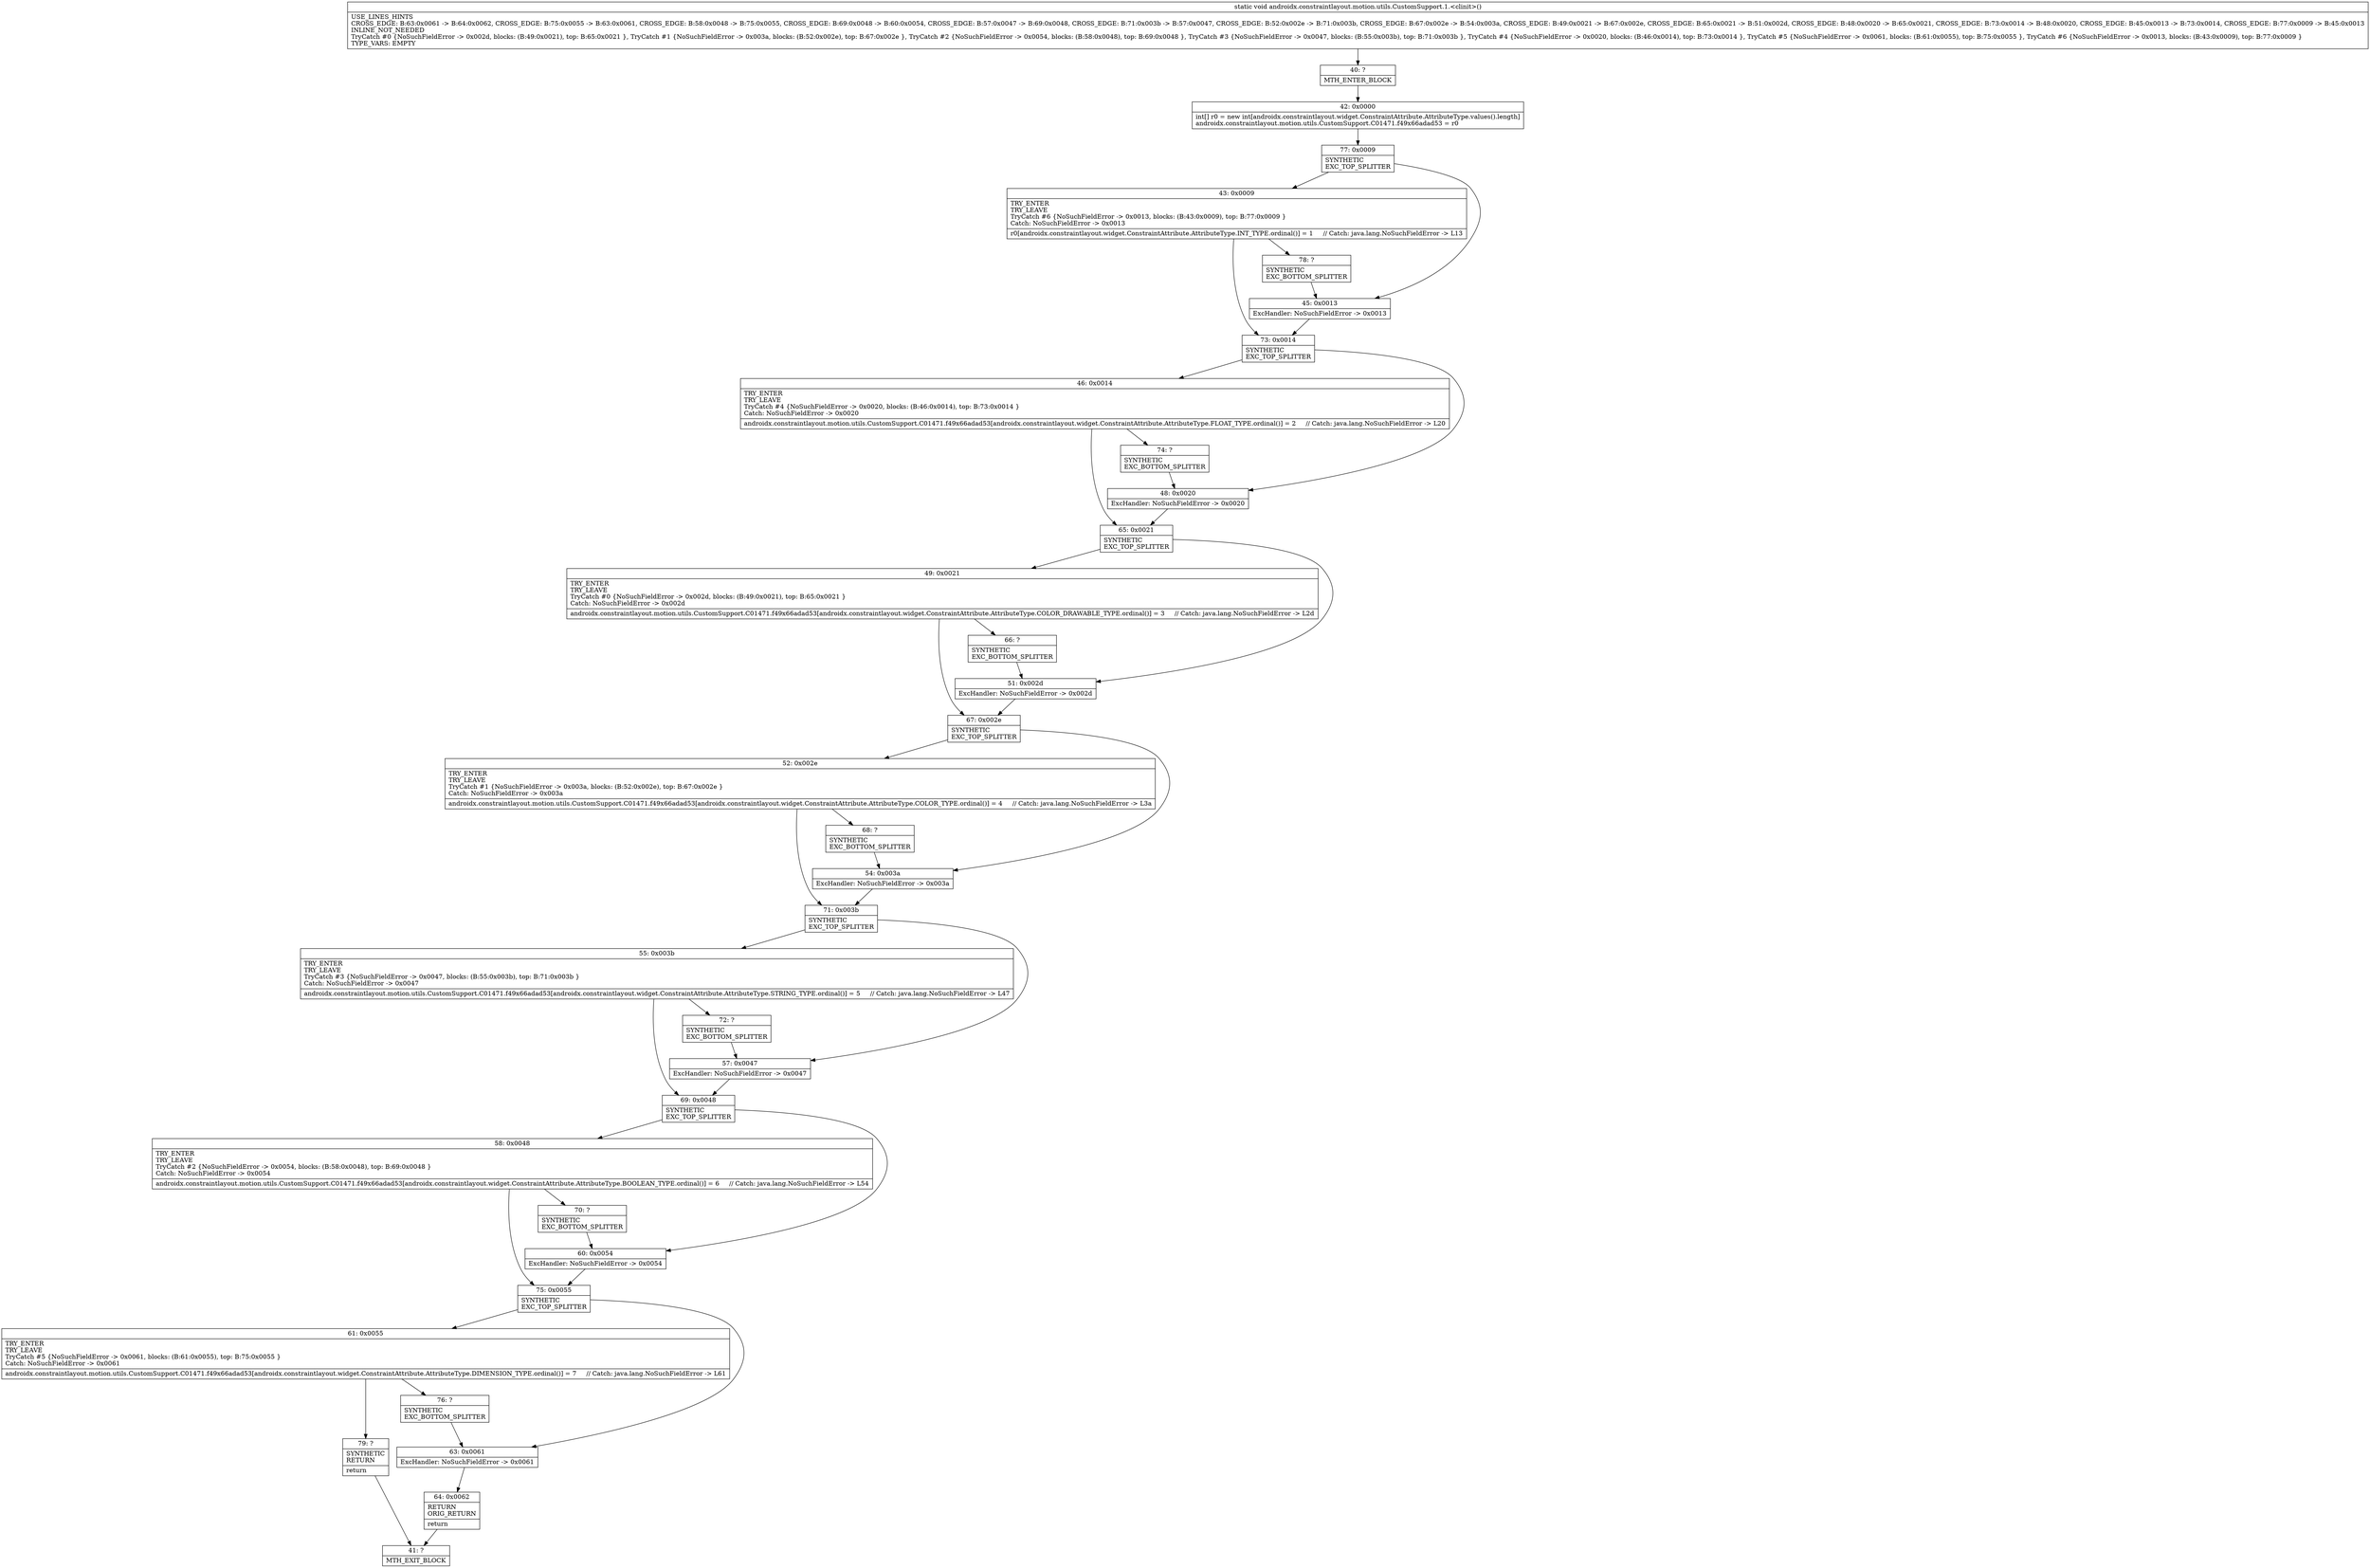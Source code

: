 digraph "CFG forandroidx.constraintlayout.motion.utils.CustomSupport.1.\<clinit\>()V" {
Node_40 [shape=record,label="{40\:\ ?|MTH_ENTER_BLOCK\l}"];
Node_42 [shape=record,label="{42\:\ 0x0000|int[] r0 = new int[androidx.constraintlayout.widget.ConstraintAttribute.AttributeType.values().length]\landroidx.constraintlayout.motion.utils.CustomSupport.C01471.f49x66adad53 = r0\l}"];
Node_77 [shape=record,label="{77\:\ 0x0009|SYNTHETIC\lEXC_TOP_SPLITTER\l}"];
Node_43 [shape=record,label="{43\:\ 0x0009|TRY_ENTER\lTRY_LEAVE\lTryCatch #6 \{NoSuchFieldError \-\> 0x0013, blocks: (B:43:0x0009), top: B:77:0x0009 \}\lCatch: NoSuchFieldError \-\> 0x0013\l|r0[androidx.constraintlayout.widget.ConstraintAttribute.AttributeType.INT_TYPE.ordinal()] = 1     \/\/ Catch: java.lang.NoSuchFieldError \-\> L13\l}"];
Node_73 [shape=record,label="{73\:\ 0x0014|SYNTHETIC\lEXC_TOP_SPLITTER\l}"];
Node_46 [shape=record,label="{46\:\ 0x0014|TRY_ENTER\lTRY_LEAVE\lTryCatch #4 \{NoSuchFieldError \-\> 0x0020, blocks: (B:46:0x0014), top: B:73:0x0014 \}\lCatch: NoSuchFieldError \-\> 0x0020\l|androidx.constraintlayout.motion.utils.CustomSupport.C01471.f49x66adad53[androidx.constraintlayout.widget.ConstraintAttribute.AttributeType.FLOAT_TYPE.ordinal()] = 2     \/\/ Catch: java.lang.NoSuchFieldError \-\> L20\l}"];
Node_65 [shape=record,label="{65\:\ 0x0021|SYNTHETIC\lEXC_TOP_SPLITTER\l}"];
Node_49 [shape=record,label="{49\:\ 0x0021|TRY_ENTER\lTRY_LEAVE\lTryCatch #0 \{NoSuchFieldError \-\> 0x002d, blocks: (B:49:0x0021), top: B:65:0x0021 \}\lCatch: NoSuchFieldError \-\> 0x002d\l|androidx.constraintlayout.motion.utils.CustomSupport.C01471.f49x66adad53[androidx.constraintlayout.widget.ConstraintAttribute.AttributeType.COLOR_DRAWABLE_TYPE.ordinal()] = 3     \/\/ Catch: java.lang.NoSuchFieldError \-\> L2d\l}"];
Node_66 [shape=record,label="{66\:\ ?|SYNTHETIC\lEXC_BOTTOM_SPLITTER\l}"];
Node_67 [shape=record,label="{67\:\ 0x002e|SYNTHETIC\lEXC_TOP_SPLITTER\l}"];
Node_52 [shape=record,label="{52\:\ 0x002e|TRY_ENTER\lTRY_LEAVE\lTryCatch #1 \{NoSuchFieldError \-\> 0x003a, blocks: (B:52:0x002e), top: B:67:0x002e \}\lCatch: NoSuchFieldError \-\> 0x003a\l|androidx.constraintlayout.motion.utils.CustomSupport.C01471.f49x66adad53[androidx.constraintlayout.widget.ConstraintAttribute.AttributeType.COLOR_TYPE.ordinal()] = 4     \/\/ Catch: java.lang.NoSuchFieldError \-\> L3a\l}"];
Node_68 [shape=record,label="{68\:\ ?|SYNTHETIC\lEXC_BOTTOM_SPLITTER\l}"];
Node_71 [shape=record,label="{71\:\ 0x003b|SYNTHETIC\lEXC_TOP_SPLITTER\l}"];
Node_55 [shape=record,label="{55\:\ 0x003b|TRY_ENTER\lTRY_LEAVE\lTryCatch #3 \{NoSuchFieldError \-\> 0x0047, blocks: (B:55:0x003b), top: B:71:0x003b \}\lCatch: NoSuchFieldError \-\> 0x0047\l|androidx.constraintlayout.motion.utils.CustomSupport.C01471.f49x66adad53[androidx.constraintlayout.widget.ConstraintAttribute.AttributeType.STRING_TYPE.ordinal()] = 5     \/\/ Catch: java.lang.NoSuchFieldError \-\> L47\l}"];
Node_69 [shape=record,label="{69\:\ 0x0048|SYNTHETIC\lEXC_TOP_SPLITTER\l}"];
Node_58 [shape=record,label="{58\:\ 0x0048|TRY_ENTER\lTRY_LEAVE\lTryCatch #2 \{NoSuchFieldError \-\> 0x0054, blocks: (B:58:0x0048), top: B:69:0x0048 \}\lCatch: NoSuchFieldError \-\> 0x0054\l|androidx.constraintlayout.motion.utils.CustomSupport.C01471.f49x66adad53[androidx.constraintlayout.widget.ConstraintAttribute.AttributeType.BOOLEAN_TYPE.ordinal()] = 6     \/\/ Catch: java.lang.NoSuchFieldError \-\> L54\l}"];
Node_70 [shape=record,label="{70\:\ ?|SYNTHETIC\lEXC_BOTTOM_SPLITTER\l}"];
Node_75 [shape=record,label="{75\:\ 0x0055|SYNTHETIC\lEXC_TOP_SPLITTER\l}"];
Node_61 [shape=record,label="{61\:\ 0x0055|TRY_ENTER\lTRY_LEAVE\lTryCatch #5 \{NoSuchFieldError \-\> 0x0061, blocks: (B:61:0x0055), top: B:75:0x0055 \}\lCatch: NoSuchFieldError \-\> 0x0061\l|androidx.constraintlayout.motion.utils.CustomSupport.C01471.f49x66adad53[androidx.constraintlayout.widget.ConstraintAttribute.AttributeType.DIMENSION_TYPE.ordinal()] = 7     \/\/ Catch: java.lang.NoSuchFieldError \-\> L61\l}"];
Node_76 [shape=record,label="{76\:\ ?|SYNTHETIC\lEXC_BOTTOM_SPLITTER\l}"];
Node_79 [shape=record,label="{79\:\ ?|SYNTHETIC\lRETURN\l|return\l}"];
Node_41 [shape=record,label="{41\:\ ?|MTH_EXIT_BLOCK\l}"];
Node_63 [shape=record,label="{63\:\ 0x0061|ExcHandler: NoSuchFieldError \-\> 0x0061\l}"];
Node_64 [shape=record,label="{64\:\ 0x0062|RETURN\lORIG_RETURN\l|return\l}"];
Node_60 [shape=record,label="{60\:\ 0x0054|ExcHandler: NoSuchFieldError \-\> 0x0054\l}"];
Node_72 [shape=record,label="{72\:\ ?|SYNTHETIC\lEXC_BOTTOM_SPLITTER\l}"];
Node_57 [shape=record,label="{57\:\ 0x0047|ExcHandler: NoSuchFieldError \-\> 0x0047\l}"];
Node_54 [shape=record,label="{54\:\ 0x003a|ExcHandler: NoSuchFieldError \-\> 0x003a\l}"];
Node_51 [shape=record,label="{51\:\ 0x002d|ExcHandler: NoSuchFieldError \-\> 0x002d\l}"];
Node_74 [shape=record,label="{74\:\ ?|SYNTHETIC\lEXC_BOTTOM_SPLITTER\l}"];
Node_48 [shape=record,label="{48\:\ 0x0020|ExcHandler: NoSuchFieldError \-\> 0x0020\l}"];
Node_78 [shape=record,label="{78\:\ ?|SYNTHETIC\lEXC_BOTTOM_SPLITTER\l}"];
Node_45 [shape=record,label="{45\:\ 0x0013|ExcHandler: NoSuchFieldError \-\> 0x0013\l}"];
MethodNode[shape=record,label="{static void androidx.constraintlayout.motion.utils.CustomSupport.1.\<clinit\>()  | USE_LINES_HINTS\lCROSS_EDGE: B:63:0x0061 \-\> B:64:0x0062, CROSS_EDGE: B:75:0x0055 \-\> B:63:0x0061, CROSS_EDGE: B:58:0x0048 \-\> B:75:0x0055, CROSS_EDGE: B:69:0x0048 \-\> B:60:0x0054, CROSS_EDGE: B:57:0x0047 \-\> B:69:0x0048, CROSS_EDGE: B:71:0x003b \-\> B:57:0x0047, CROSS_EDGE: B:52:0x002e \-\> B:71:0x003b, CROSS_EDGE: B:67:0x002e \-\> B:54:0x003a, CROSS_EDGE: B:49:0x0021 \-\> B:67:0x002e, CROSS_EDGE: B:65:0x0021 \-\> B:51:0x002d, CROSS_EDGE: B:48:0x0020 \-\> B:65:0x0021, CROSS_EDGE: B:73:0x0014 \-\> B:48:0x0020, CROSS_EDGE: B:45:0x0013 \-\> B:73:0x0014, CROSS_EDGE: B:77:0x0009 \-\> B:45:0x0013\lINLINE_NOT_NEEDED\lTryCatch #0 \{NoSuchFieldError \-\> 0x002d, blocks: (B:49:0x0021), top: B:65:0x0021 \}, TryCatch #1 \{NoSuchFieldError \-\> 0x003a, blocks: (B:52:0x002e), top: B:67:0x002e \}, TryCatch #2 \{NoSuchFieldError \-\> 0x0054, blocks: (B:58:0x0048), top: B:69:0x0048 \}, TryCatch #3 \{NoSuchFieldError \-\> 0x0047, blocks: (B:55:0x003b), top: B:71:0x003b \}, TryCatch #4 \{NoSuchFieldError \-\> 0x0020, blocks: (B:46:0x0014), top: B:73:0x0014 \}, TryCatch #5 \{NoSuchFieldError \-\> 0x0061, blocks: (B:61:0x0055), top: B:75:0x0055 \}, TryCatch #6 \{NoSuchFieldError \-\> 0x0013, blocks: (B:43:0x0009), top: B:77:0x0009 \}\lTYPE_VARS: EMPTY\l}"];
MethodNode -> Node_40;Node_40 -> Node_42;
Node_42 -> Node_77;
Node_77 -> Node_43;
Node_77 -> Node_45;
Node_43 -> Node_73;
Node_43 -> Node_78;
Node_73 -> Node_46;
Node_73 -> Node_48;
Node_46 -> Node_65;
Node_46 -> Node_74;
Node_65 -> Node_49;
Node_65 -> Node_51;
Node_49 -> Node_66;
Node_49 -> Node_67;
Node_66 -> Node_51;
Node_67 -> Node_52;
Node_67 -> Node_54;
Node_52 -> Node_68;
Node_52 -> Node_71;
Node_68 -> Node_54;
Node_71 -> Node_55;
Node_71 -> Node_57;
Node_55 -> Node_69;
Node_55 -> Node_72;
Node_69 -> Node_58;
Node_69 -> Node_60;
Node_58 -> Node_70;
Node_58 -> Node_75;
Node_70 -> Node_60;
Node_75 -> Node_61;
Node_75 -> Node_63;
Node_61 -> Node_76;
Node_61 -> Node_79;
Node_76 -> Node_63;
Node_79 -> Node_41;
Node_63 -> Node_64;
Node_64 -> Node_41;
Node_60 -> Node_75;
Node_72 -> Node_57;
Node_57 -> Node_69;
Node_54 -> Node_71;
Node_51 -> Node_67;
Node_74 -> Node_48;
Node_48 -> Node_65;
Node_78 -> Node_45;
Node_45 -> Node_73;
}

